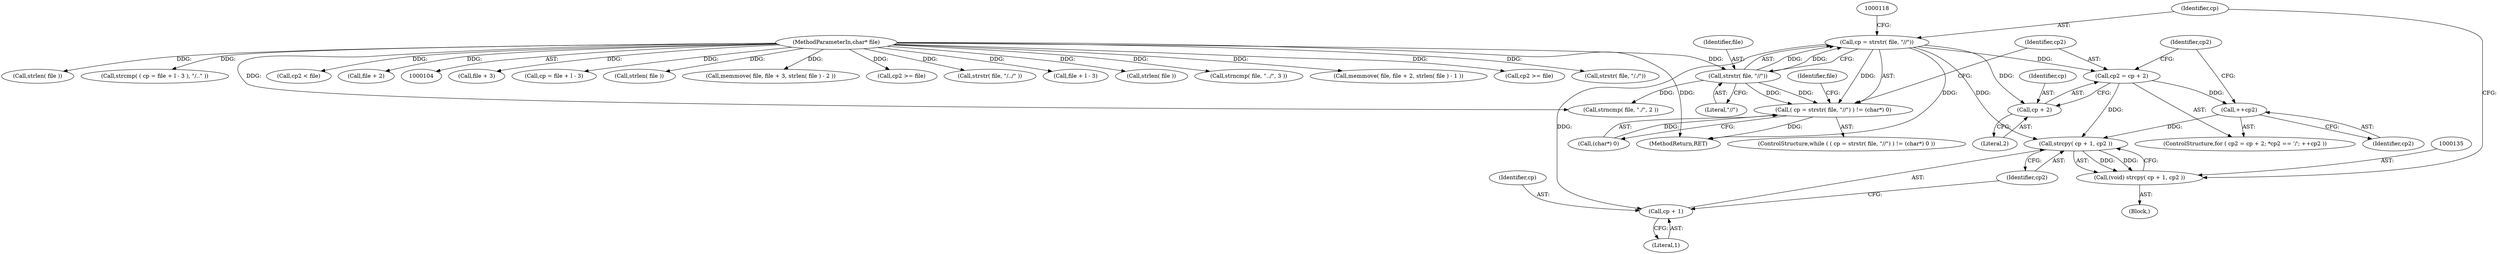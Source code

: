 digraph "0_sthttpd_c0dc63a49d8605649f1d8e4a96c9b468b0bff660@API" {
"1000112" [label="(Call,cp = strstr( file, \"//\"))"];
"1000114" [label="(Call,strstr( file, \"//\"))"];
"1000105" [label="(MethodParameterIn,char* file)"];
"1000111" [label="(Call,( cp = strstr( file, \"//\") ) != (char*) 0)"];
"1000122" [label="(Call,cp2 = cp + 2)"];
"1000131" [label="(Call,++cp2)"];
"1000136" [label="(Call,strcpy( cp + 1, cp2 ))"];
"1000134" [label="(Call,(void) strcpy( cp + 1, cp2 ))"];
"1000124" [label="(Call,cp + 2)"];
"1000137" [label="(Call,cp + 1)"];
"1000136" [label="(Call,strcpy( cp + 1, cp2 ))"];
"1000284" [label="(MethodReturn,RET)"];
"1000193" [label="(Call,file + 3)"];
"1000248" [label="(Call,cp = file + l - 3)"];
"1000120" [label="(Block,)"];
"1000197" [label="(Call,strlen( file ))"];
"1000191" [label="(Call,memmove( file, file + 3, strlen( file ) - 2 ))"];
"1000123" [label="(Identifier,cp2)"];
"1000105" [label="(MethodParameterIn,char* file)"];
"1000219" [label="(Call,cp2 >= file)"];
"1000134" [label="(Call,(void) strcpy( cp + 1, cp2 ))"];
"1000202" [label="(Call,strstr( file, \"/../\" ))"];
"1000137" [label="(Call,cp + 1)"];
"1000111" [label="(Call,( cp = strstr( file, \"//\") ) != (char*) 0)"];
"1000126" [label="(Literal,2)"];
"1000138" [label="(Identifier,cp)"];
"1000143" [label="(Call,strncmp( file, \"./\", 2 ))"];
"1000250" [label="(Call,file + l - 3)"];
"1000116" [label="(Literal,\"//\")"];
"1000131" [label="(Call,++cp2)"];
"1000243" [label="(Call,strlen( file ))"];
"1000132" [label="(Identifier,cp2)"];
"1000125" [label="(Identifier,cp)"];
"1000184" [label="(Call,strncmp( file, \"../\", 3 ))"];
"1000129" [label="(Identifier,cp2)"];
"1000150" [label="(Call,memmove( file, file + 2, strlen( file ) - 1 ))"];
"1000144" [label="(Identifier,file)"];
"1000265" [label="(Call,cp2 >= file)"];
"1000139" [label="(Literal,1)"];
"1000163" [label="(Call,strstr( file, \"/./\"))"];
"1000112" [label="(Call,cp = strstr( file, \"//\"))"];
"1000124" [label="(Call,cp + 2)"];
"1000110" [label="(ControlStructure,while ( ( cp = strstr( file, \"//\") ) != (char*) 0 ))"];
"1000113" [label="(Identifier,cp)"];
"1000115" [label="(Identifier,file)"];
"1000117" [label="(Call,(char*) 0)"];
"1000122" [label="(Call,cp2 = cp + 2)"];
"1000140" [label="(Identifier,cp2)"];
"1000156" [label="(Call,strlen( file ))"];
"1000247" [label="(Call,strcmp( ( cp = file + l - 3 ), \"/..\" ))"];
"1000276" [label="(Call,cp2 < file)"];
"1000121" [label="(ControlStructure,for ( cp2 = cp + 2; *cp2 == '/'; ++cp2 ))"];
"1000152" [label="(Call,file + 2)"];
"1000114" [label="(Call,strstr( file, \"//\"))"];
"1000112" -> "1000111"  [label="AST: "];
"1000112" -> "1000114"  [label="CFG: "];
"1000113" -> "1000112"  [label="AST: "];
"1000114" -> "1000112"  [label="AST: "];
"1000118" -> "1000112"  [label="CFG: "];
"1000112" -> "1000284"  [label="DDG: "];
"1000112" -> "1000111"  [label="DDG: "];
"1000114" -> "1000112"  [label="DDG: "];
"1000114" -> "1000112"  [label="DDG: "];
"1000112" -> "1000122"  [label="DDG: "];
"1000112" -> "1000124"  [label="DDG: "];
"1000112" -> "1000136"  [label="DDG: "];
"1000112" -> "1000137"  [label="DDG: "];
"1000114" -> "1000116"  [label="CFG: "];
"1000115" -> "1000114"  [label="AST: "];
"1000116" -> "1000114"  [label="AST: "];
"1000114" -> "1000111"  [label="DDG: "];
"1000114" -> "1000111"  [label="DDG: "];
"1000105" -> "1000114"  [label="DDG: "];
"1000114" -> "1000143"  [label="DDG: "];
"1000105" -> "1000104"  [label="AST: "];
"1000105" -> "1000284"  [label="DDG: "];
"1000105" -> "1000143"  [label="DDG: "];
"1000105" -> "1000150"  [label="DDG: "];
"1000105" -> "1000152"  [label="DDG: "];
"1000105" -> "1000156"  [label="DDG: "];
"1000105" -> "1000163"  [label="DDG: "];
"1000105" -> "1000184"  [label="DDG: "];
"1000105" -> "1000191"  [label="DDG: "];
"1000105" -> "1000193"  [label="DDG: "];
"1000105" -> "1000197"  [label="DDG: "];
"1000105" -> "1000202"  [label="DDG: "];
"1000105" -> "1000219"  [label="DDG: "];
"1000105" -> "1000243"  [label="DDG: "];
"1000105" -> "1000247"  [label="DDG: "];
"1000105" -> "1000248"  [label="DDG: "];
"1000105" -> "1000250"  [label="DDG: "];
"1000105" -> "1000265"  [label="DDG: "];
"1000105" -> "1000276"  [label="DDG: "];
"1000111" -> "1000110"  [label="AST: "];
"1000111" -> "1000117"  [label="CFG: "];
"1000117" -> "1000111"  [label="AST: "];
"1000123" -> "1000111"  [label="CFG: "];
"1000144" -> "1000111"  [label="CFG: "];
"1000111" -> "1000284"  [label="DDG: "];
"1000117" -> "1000111"  [label="DDG: "];
"1000122" -> "1000121"  [label="AST: "];
"1000122" -> "1000124"  [label="CFG: "];
"1000123" -> "1000122"  [label="AST: "];
"1000124" -> "1000122"  [label="AST: "];
"1000129" -> "1000122"  [label="CFG: "];
"1000122" -> "1000131"  [label="DDG: "];
"1000122" -> "1000136"  [label="DDG: "];
"1000131" -> "1000121"  [label="AST: "];
"1000131" -> "1000132"  [label="CFG: "];
"1000132" -> "1000131"  [label="AST: "];
"1000129" -> "1000131"  [label="CFG: "];
"1000131" -> "1000136"  [label="DDG: "];
"1000136" -> "1000134"  [label="AST: "];
"1000136" -> "1000140"  [label="CFG: "];
"1000137" -> "1000136"  [label="AST: "];
"1000140" -> "1000136"  [label="AST: "];
"1000134" -> "1000136"  [label="CFG: "];
"1000136" -> "1000134"  [label="DDG: "];
"1000136" -> "1000134"  [label="DDG: "];
"1000134" -> "1000120"  [label="AST: "];
"1000135" -> "1000134"  [label="AST: "];
"1000113" -> "1000134"  [label="CFG: "];
"1000124" -> "1000126"  [label="CFG: "];
"1000125" -> "1000124"  [label="AST: "];
"1000126" -> "1000124"  [label="AST: "];
"1000137" -> "1000139"  [label="CFG: "];
"1000138" -> "1000137"  [label="AST: "];
"1000139" -> "1000137"  [label="AST: "];
"1000140" -> "1000137"  [label="CFG: "];
}
